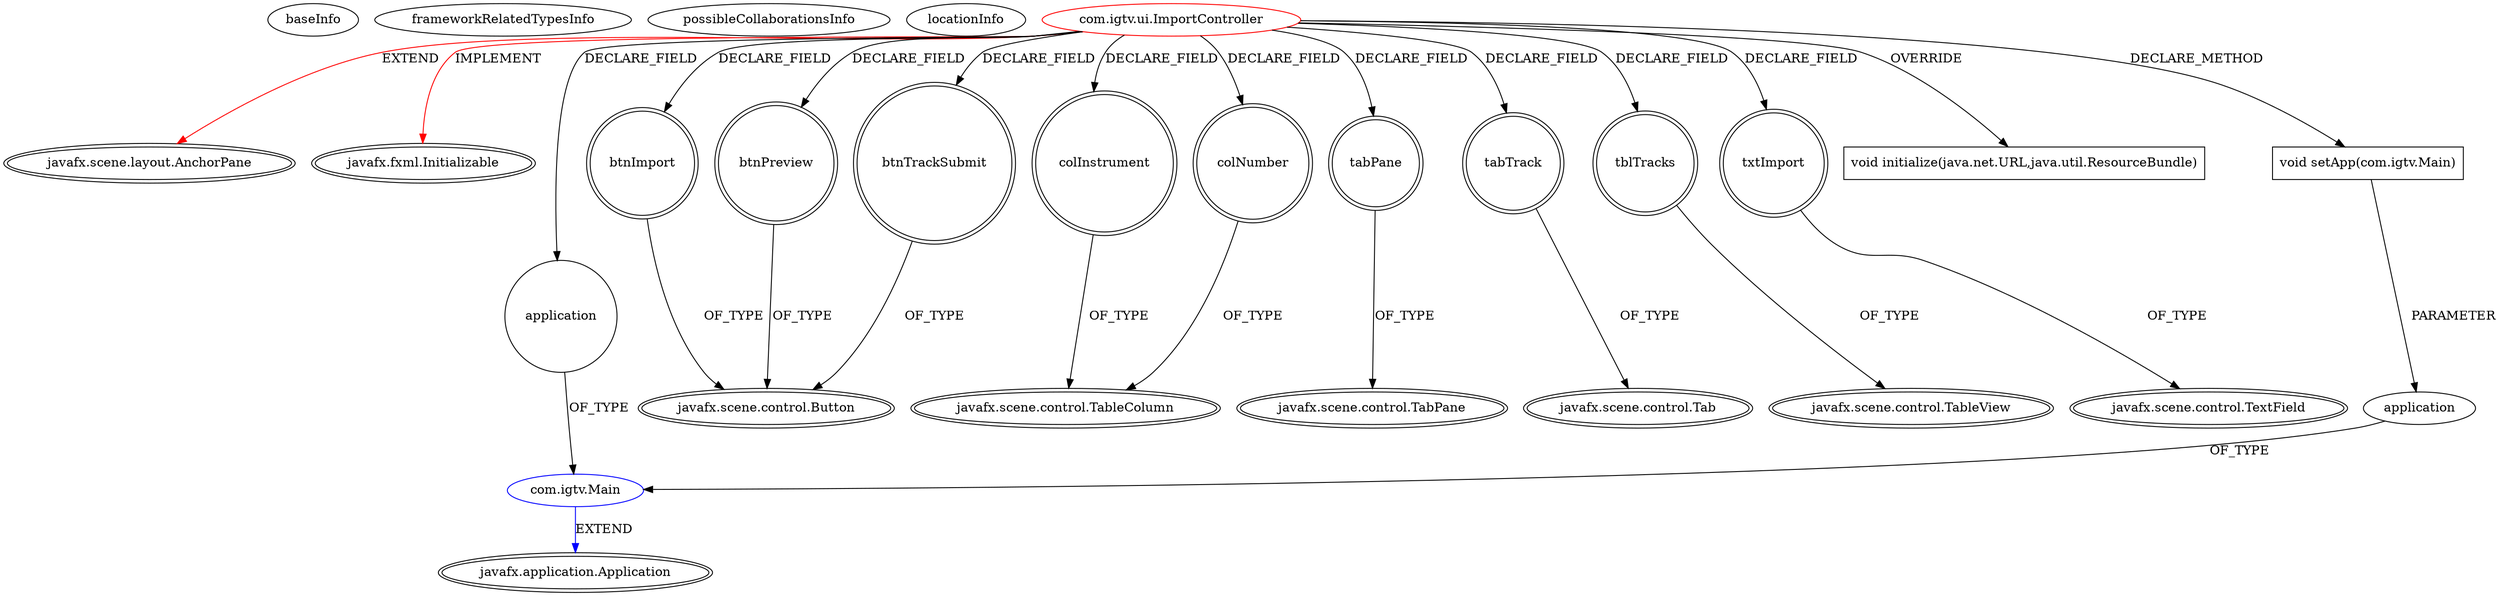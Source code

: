 digraph {
baseInfo[graphId=2481,category="extension_graph",isAnonymous=false,possibleRelation=true]
frameworkRelatedTypesInfo[0="javafx.scene.layout.AnchorPane",1="javafx.fxml.Initializable"]
possibleCollaborationsInfo[0="2481~CLIENT_METHOD_DECLARATION-PARAMETER_DECLARATION-FIELD_DECLARATION-~javafx.scene.layout.AnchorPane javafx.fxml.Initializable ~javafx.application.Application ~false~false"]
locationInfo[projectName="dinder-mufflin-igtv",filePath="/dinder-mufflin-igtv/igtv-master/GUI/src/com/igtv/ui/ImportController.java",contextSignature="ImportController",graphId="2481"]
0[label="com.igtv.ui.ImportController",vertexType="ROOT_CLIENT_CLASS_DECLARATION",isFrameworkType=false,color=red]
1[label="javafx.scene.layout.AnchorPane",vertexType="FRAMEWORK_CLASS_TYPE",isFrameworkType=true,peripheries=2]
2[label="javafx.fxml.Initializable",vertexType="FRAMEWORK_INTERFACE_TYPE",isFrameworkType=true,peripheries=2]
3[label="application",vertexType="FIELD_DECLARATION",isFrameworkType=false,shape=circle]
4[label="com.igtv.Main",vertexType="REFERENCE_CLIENT_CLASS_DECLARATION",isFrameworkType=false,color=blue]
5[label="javafx.application.Application",vertexType="FRAMEWORK_CLASS_TYPE",isFrameworkType=true,peripheries=2]
6[label="btnImport",vertexType="FIELD_DECLARATION",isFrameworkType=true,peripheries=2,shape=circle]
7[label="javafx.scene.control.Button",vertexType="FRAMEWORK_CLASS_TYPE",isFrameworkType=true,peripheries=2]
8[label="btnPreview",vertexType="FIELD_DECLARATION",isFrameworkType=true,peripheries=2,shape=circle]
10[label="btnTrackSubmit",vertexType="FIELD_DECLARATION",isFrameworkType=true,peripheries=2,shape=circle]
12[label="colInstrument",vertexType="FIELD_DECLARATION",isFrameworkType=true,peripheries=2,shape=circle]
13[label="javafx.scene.control.TableColumn",vertexType="FRAMEWORK_CLASS_TYPE",isFrameworkType=true,peripheries=2]
14[label="colNumber",vertexType="FIELD_DECLARATION",isFrameworkType=true,peripheries=2,shape=circle]
16[label="tabPane",vertexType="FIELD_DECLARATION",isFrameworkType=true,peripheries=2,shape=circle]
17[label="javafx.scene.control.TabPane",vertexType="FRAMEWORK_CLASS_TYPE",isFrameworkType=true,peripheries=2]
18[label="tabTrack",vertexType="FIELD_DECLARATION",isFrameworkType=true,peripheries=2,shape=circle]
19[label="javafx.scene.control.Tab",vertexType="FRAMEWORK_CLASS_TYPE",isFrameworkType=true,peripheries=2]
20[label="tblTracks",vertexType="FIELD_DECLARATION",isFrameworkType=true,peripheries=2,shape=circle]
21[label="javafx.scene.control.TableView",vertexType="FRAMEWORK_CLASS_TYPE",isFrameworkType=true,peripheries=2]
22[label="txtImport",vertexType="FIELD_DECLARATION",isFrameworkType=true,peripheries=2,shape=circle]
23[label="javafx.scene.control.TextField",vertexType="FRAMEWORK_CLASS_TYPE",isFrameworkType=true,peripheries=2]
24[label="void initialize(java.net.URL,java.util.ResourceBundle)",vertexType="OVERRIDING_METHOD_DECLARATION",isFrameworkType=false,shape=box]
25[label="void setApp(com.igtv.Main)",vertexType="CLIENT_METHOD_DECLARATION",isFrameworkType=false,shape=box]
26[label="application",vertexType="PARAMETER_DECLARATION",isFrameworkType=false]
0->1[label="EXTEND",color=red]
0->2[label="IMPLEMENT",color=red]
0->3[label="DECLARE_FIELD"]
4->5[label="EXTEND",color=blue]
3->4[label="OF_TYPE"]
0->6[label="DECLARE_FIELD"]
6->7[label="OF_TYPE"]
0->8[label="DECLARE_FIELD"]
8->7[label="OF_TYPE"]
0->10[label="DECLARE_FIELD"]
10->7[label="OF_TYPE"]
0->12[label="DECLARE_FIELD"]
12->13[label="OF_TYPE"]
0->14[label="DECLARE_FIELD"]
14->13[label="OF_TYPE"]
0->16[label="DECLARE_FIELD"]
16->17[label="OF_TYPE"]
0->18[label="DECLARE_FIELD"]
18->19[label="OF_TYPE"]
0->20[label="DECLARE_FIELD"]
20->21[label="OF_TYPE"]
0->22[label="DECLARE_FIELD"]
22->23[label="OF_TYPE"]
0->24[label="OVERRIDE"]
0->25[label="DECLARE_METHOD"]
26->4[label="OF_TYPE"]
25->26[label="PARAMETER"]
}
